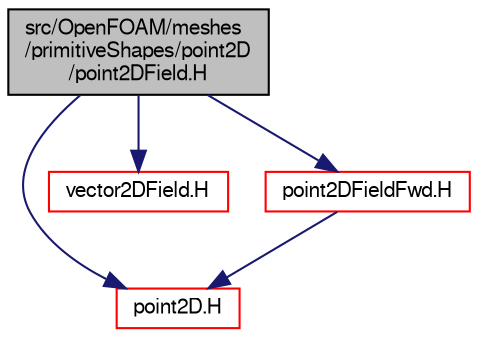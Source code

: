 digraph "src/OpenFOAM/meshes/primitiveShapes/point2D/point2DField.H"
{
  bgcolor="transparent";
  edge [fontname="FreeSans",fontsize="10",labelfontname="FreeSans",labelfontsize="10"];
  node [fontname="FreeSans",fontsize="10",shape=record];
  Node0 [label="src/OpenFOAM/meshes\l/primitiveShapes/point2D\l/point2DField.H",height=0.2,width=0.4,color="black", fillcolor="grey75", style="filled", fontcolor="black"];
  Node0 -> Node1 [color="midnightblue",fontsize="10",style="solid",fontname="FreeSans"];
  Node1 [label="point2D.H",height=0.2,width=0.4,color="red",URL="$a12071.html"];
  Node0 -> Node47 [color="midnightblue",fontsize="10",style="solid",fontname="FreeSans"];
  Node47 [label="vector2DField.H",height=0.2,width=0.4,color="red",URL="$a09764.html",tooltip="Foam::vector2DField. "];
  Node0 -> Node88 [color="midnightblue",fontsize="10",style="solid",fontname="FreeSans"];
  Node88 [label="point2DFieldFwd.H",height=0.2,width=0.4,color="red",URL="$a12077.html"];
  Node88 -> Node1 [color="midnightblue",fontsize="10",style="solid",fontname="FreeSans"];
}
